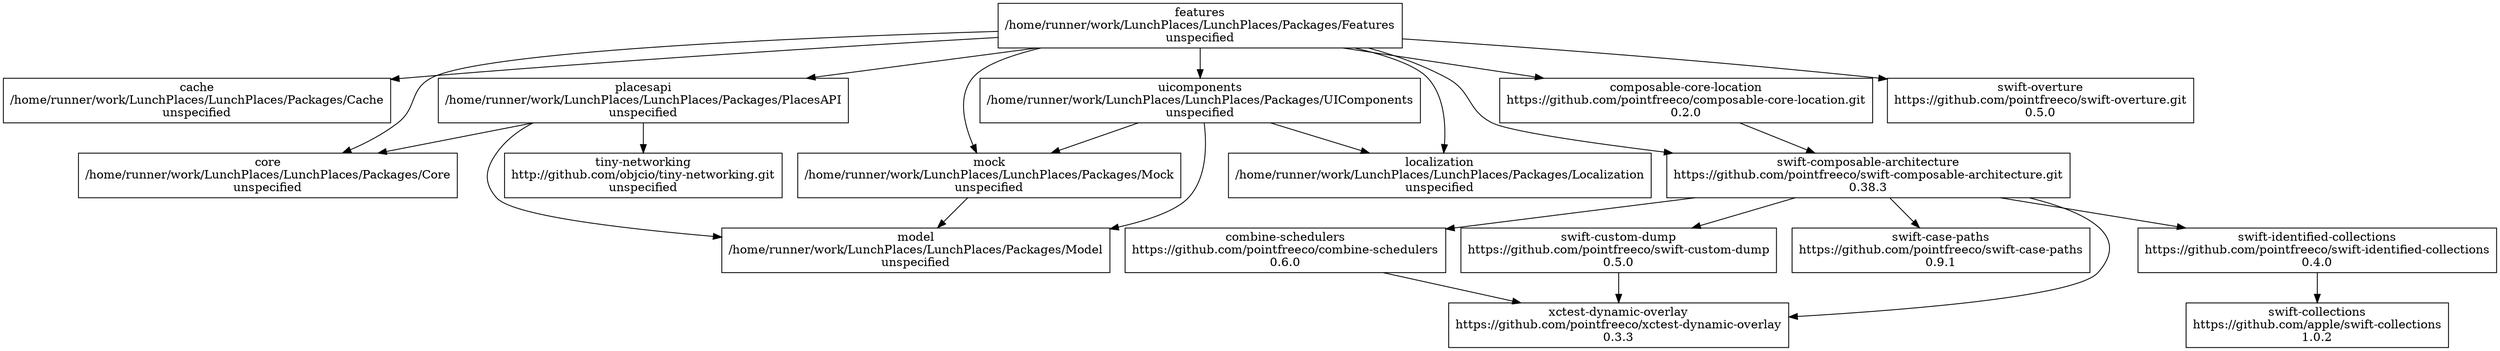 digraph DependenciesGraph {
node [shape = box]
"/home/runner/work/LunchPlaces/LunchPlaces/Packages/Features" [label="features\n/home/runner/work/LunchPlaces/LunchPlaces/Packages/Features\nunspecified"]
"/home/runner/work/LunchPlaces/LunchPlaces/Packages/Cache" [label="cache\n/home/runner/work/LunchPlaces/LunchPlaces/Packages/Cache\nunspecified"]
"/home/runner/work/LunchPlaces/LunchPlaces/Packages/Features" -> "/home/runner/work/LunchPlaces/LunchPlaces/Packages/Cache"
"/home/runner/work/LunchPlaces/LunchPlaces/Packages/Core" [label="core\n/home/runner/work/LunchPlaces/LunchPlaces/Packages/Core\nunspecified"]
"/home/runner/work/LunchPlaces/LunchPlaces/Packages/Features" -> "/home/runner/work/LunchPlaces/LunchPlaces/Packages/Core"
"/home/runner/work/LunchPlaces/LunchPlaces/Packages/Localization" [label="localization\n/home/runner/work/LunchPlaces/LunchPlaces/Packages/Localization\nunspecified"]
"/home/runner/work/LunchPlaces/LunchPlaces/Packages/Features" -> "/home/runner/work/LunchPlaces/LunchPlaces/Packages/Localization"
"/home/runner/work/LunchPlaces/LunchPlaces/Packages/Mock" [label="mock\n/home/runner/work/LunchPlaces/LunchPlaces/Packages/Mock\nunspecified"]
"/home/runner/work/LunchPlaces/LunchPlaces/Packages/Features" -> "/home/runner/work/LunchPlaces/LunchPlaces/Packages/Mock"
"/home/runner/work/LunchPlaces/LunchPlaces/Packages/Model" [label="model\n/home/runner/work/LunchPlaces/LunchPlaces/Packages/Model\nunspecified"]
"/home/runner/work/LunchPlaces/LunchPlaces/Packages/Mock" -> "/home/runner/work/LunchPlaces/LunchPlaces/Packages/Model"
"/home/runner/work/LunchPlaces/LunchPlaces/Packages/PlacesAPI" [label="placesapi\n/home/runner/work/LunchPlaces/LunchPlaces/Packages/PlacesAPI\nunspecified"]
"/home/runner/work/LunchPlaces/LunchPlaces/Packages/Features" -> "/home/runner/work/LunchPlaces/LunchPlaces/Packages/PlacesAPI"
"/home/runner/work/LunchPlaces/LunchPlaces/Packages/PlacesAPI" -> "/home/runner/work/LunchPlaces/LunchPlaces/Packages/Core"
"/home/runner/work/LunchPlaces/LunchPlaces/Packages/PlacesAPI" -> "/home/runner/work/LunchPlaces/LunchPlaces/Packages/Model"
"http://github.com/objcio/tiny-networking.git" [label="tiny-networking\nhttp://github.com/objcio/tiny-networking.git\nunspecified"]
"/home/runner/work/LunchPlaces/LunchPlaces/Packages/PlacesAPI" -> "http://github.com/objcio/tiny-networking.git"
"/home/runner/work/LunchPlaces/LunchPlaces/Packages/UIComponents" [label="uicomponents\n/home/runner/work/LunchPlaces/LunchPlaces/Packages/UIComponents\nunspecified"]
"/home/runner/work/LunchPlaces/LunchPlaces/Packages/Features" -> "/home/runner/work/LunchPlaces/LunchPlaces/Packages/UIComponents"
"/home/runner/work/LunchPlaces/LunchPlaces/Packages/UIComponents" -> "/home/runner/work/LunchPlaces/LunchPlaces/Packages/Localization"
"/home/runner/work/LunchPlaces/LunchPlaces/Packages/UIComponents" -> "/home/runner/work/LunchPlaces/LunchPlaces/Packages/Mock"
"/home/runner/work/LunchPlaces/LunchPlaces/Packages/UIComponents" -> "/home/runner/work/LunchPlaces/LunchPlaces/Packages/Model"
"https://github.com/pointfreeco/swift-composable-architecture.git" [label="swift-composable-architecture\nhttps://github.com/pointfreeco/swift-composable-architecture.git\n0.38.3"]
"/home/runner/work/LunchPlaces/LunchPlaces/Packages/Features" -> "https://github.com/pointfreeco/swift-composable-architecture.git"
"https://github.com/pointfreeco/combine-schedulers" [label="combine-schedulers\nhttps://github.com/pointfreeco/combine-schedulers\n0.6.0"]
"https://github.com/pointfreeco/swift-composable-architecture.git" -> "https://github.com/pointfreeco/combine-schedulers"
"https://github.com/pointfreeco/xctest-dynamic-overlay" [label="xctest-dynamic-overlay\nhttps://github.com/pointfreeco/xctest-dynamic-overlay\n0.3.3"]
"https://github.com/pointfreeco/combine-schedulers" -> "https://github.com/pointfreeco/xctest-dynamic-overlay"
"https://github.com/pointfreeco/swift-case-paths" [label="swift-case-paths\nhttps://github.com/pointfreeco/swift-case-paths\n0.9.1"]
"https://github.com/pointfreeco/swift-composable-architecture.git" -> "https://github.com/pointfreeco/swift-case-paths"
"https://github.com/pointfreeco/swift-custom-dump" [label="swift-custom-dump\nhttps://github.com/pointfreeco/swift-custom-dump\n0.5.0"]
"https://github.com/pointfreeco/swift-composable-architecture.git" -> "https://github.com/pointfreeco/swift-custom-dump"
"https://github.com/pointfreeco/swift-custom-dump" -> "https://github.com/pointfreeco/xctest-dynamic-overlay"
"https://github.com/pointfreeco/swift-identified-collections" [label="swift-identified-collections\nhttps://github.com/pointfreeco/swift-identified-collections\n0.4.0"]
"https://github.com/pointfreeco/swift-composable-architecture.git" -> "https://github.com/pointfreeco/swift-identified-collections"
"https://github.com/apple/swift-collections" [label="swift-collections\nhttps://github.com/apple/swift-collections\n1.0.2"]
"https://github.com/pointfreeco/swift-identified-collections" -> "https://github.com/apple/swift-collections"
"https://github.com/pointfreeco/swift-composable-architecture.git" -> "https://github.com/pointfreeco/xctest-dynamic-overlay"
"https://github.com/pointfreeco/swift-overture.git" [label="swift-overture\nhttps://github.com/pointfreeco/swift-overture.git\n0.5.0"]
"/home/runner/work/LunchPlaces/LunchPlaces/Packages/Features" -> "https://github.com/pointfreeco/swift-overture.git"
"https://github.com/pointfreeco/composable-core-location.git" [label="composable-core-location\nhttps://github.com/pointfreeco/composable-core-location.git\n0.2.0"]
"/home/runner/work/LunchPlaces/LunchPlaces/Packages/Features" -> "https://github.com/pointfreeco/composable-core-location.git"
"https://github.com/pointfreeco/composable-core-location.git" -> "https://github.com/pointfreeco/swift-composable-architecture.git"
}
